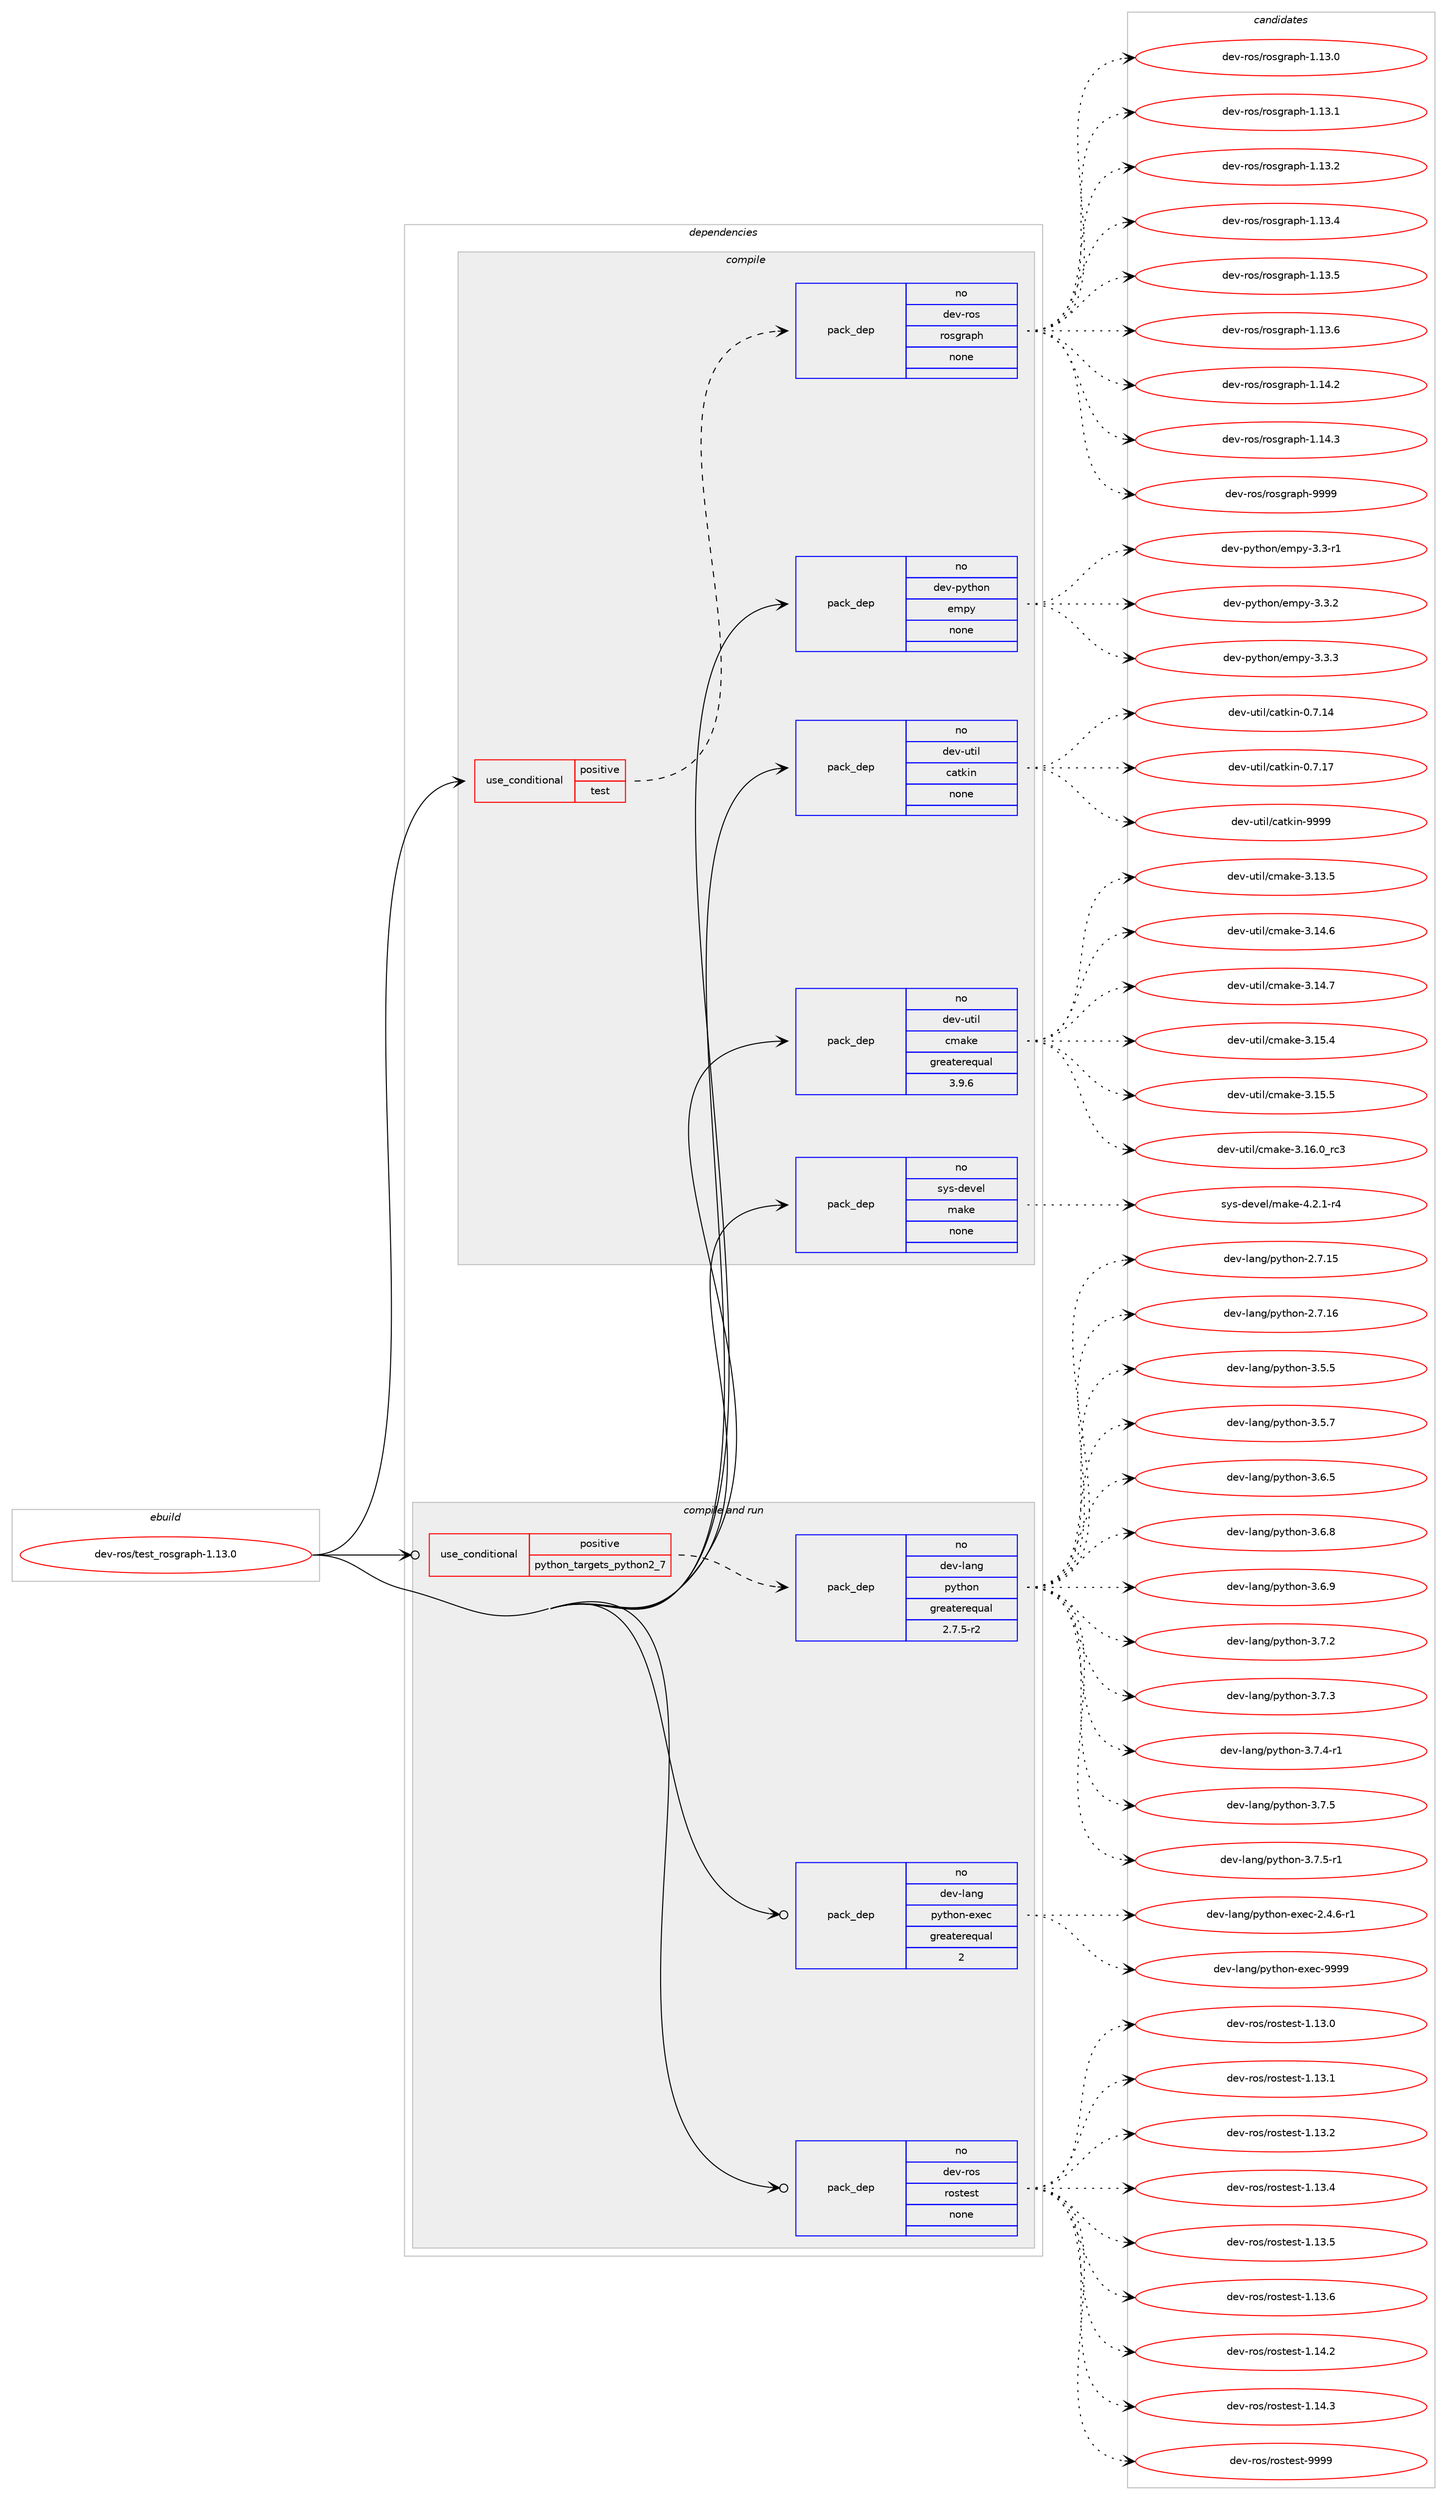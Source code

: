 digraph prolog {

# *************
# Graph options
# *************

newrank=true;
concentrate=true;
compound=true;
graph [rankdir=LR,fontname=Helvetica,fontsize=10,ranksep=1.5];#, ranksep=2.5, nodesep=0.2];
edge  [arrowhead=vee];
node  [fontname=Helvetica,fontsize=10];

# **********
# The ebuild
# **********

subgraph cluster_leftcol {
color=gray;
rank=same;
label=<<i>ebuild</i>>;
id [label="dev-ros/test_rosgraph-1.13.0", color=red, width=4, href="../dev-ros/test_rosgraph-1.13.0.svg"];
}

# ****************
# The dependencies
# ****************

subgraph cluster_midcol {
color=gray;
label=<<i>dependencies</i>>;
subgraph cluster_compile {
fillcolor="#eeeeee";
style=filled;
label=<<i>compile</i>>;
subgraph cond155758 {
dependency668812 [label=<<TABLE BORDER="0" CELLBORDER="1" CELLSPACING="0" CELLPADDING="4"><TR><TD ROWSPAN="3" CELLPADDING="10">use_conditional</TD></TR><TR><TD>positive</TD></TR><TR><TD>test</TD></TR></TABLE>>, shape=none, color=red];
subgraph pack501148 {
dependency668813 [label=<<TABLE BORDER="0" CELLBORDER="1" CELLSPACING="0" CELLPADDING="4" WIDTH="220"><TR><TD ROWSPAN="6" CELLPADDING="30">pack_dep</TD></TR><TR><TD WIDTH="110">no</TD></TR><TR><TD>dev-ros</TD></TR><TR><TD>rosgraph</TD></TR><TR><TD>none</TD></TR><TR><TD></TD></TR></TABLE>>, shape=none, color=blue];
}
dependency668812:e -> dependency668813:w [weight=20,style="dashed",arrowhead="vee"];
}
id:e -> dependency668812:w [weight=20,style="solid",arrowhead="vee"];
subgraph pack501149 {
dependency668814 [label=<<TABLE BORDER="0" CELLBORDER="1" CELLSPACING="0" CELLPADDING="4" WIDTH="220"><TR><TD ROWSPAN="6" CELLPADDING="30">pack_dep</TD></TR><TR><TD WIDTH="110">no</TD></TR><TR><TD>dev-python</TD></TR><TR><TD>empy</TD></TR><TR><TD>none</TD></TR><TR><TD></TD></TR></TABLE>>, shape=none, color=blue];
}
id:e -> dependency668814:w [weight=20,style="solid",arrowhead="vee"];
subgraph pack501150 {
dependency668815 [label=<<TABLE BORDER="0" CELLBORDER="1" CELLSPACING="0" CELLPADDING="4" WIDTH="220"><TR><TD ROWSPAN="6" CELLPADDING="30">pack_dep</TD></TR><TR><TD WIDTH="110">no</TD></TR><TR><TD>dev-util</TD></TR><TR><TD>catkin</TD></TR><TR><TD>none</TD></TR><TR><TD></TD></TR></TABLE>>, shape=none, color=blue];
}
id:e -> dependency668815:w [weight=20,style="solid",arrowhead="vee"];
subgraph pack501151 {
dependency668816 [label=<<TABLE BORDER="0" CELLBORDER="1" CELLSPACING="0" CELLPADDING="4" WIDTH="220"><TR><TD ROWSPAN="6" CELLPADDING="30">pack_dep</TD></TR><TR><TD WIDTH="110">no</TD></TR><TR><TD>dev-util</TD></TR><TR><TD>cmake</TD></TR><TR><TD>greaterequal</TD></TR><TR><TD>3.9.6</TD></TR></TABLE>>, shape=none, color=blue];
}
id:e -> dependency668816:w [weight=20,style="solid",arrowhead="vee"];
subgraph pack501152 {
dependency668817 [label=<<TABLE BORDER="0" CELLBORDER="1" CELLSPACING="0" CELLPADDING="4" WIDTH="220"><TR><TD ROWSPAN="6" CELLPADDING="30">pack_dep</TD></TR><TR><TD WIDTH="110">no</TD></TR><TR><TD>sys-devel</TD></TR><TR><TD>make</TD></TR><TR><TD>none</TD></TR><TR><TD></TD></TR></TABLE>>, shape=none, color=blue];
}
id:e -> dependency668817:w [weight=20,style="solid",arrowhead="vee"];
}
subgraph cluster_compileandrun {
fillcolor="#eeeeee";
style=filled;
label=<<i>compile and run</i>>;
subgraph cond155759 {
dependency668818 [label=<<TABLE BORDER="0" CELLBORDER="1" CELLSPACING="0" CELLPADDING="4"><TR><TD ROWSPAN="3" CELLPADDING="10">use_conditional</TD></TR><TR><TD>positive</TD></TR><TR><TD>python_targets_python2_7</TD></TR></TABLE>>, shape=none, color=red];
subgraph pack501153 {
dependency668819 [label=<<TABLE BORDER="0" CELLBORDER="1" CELLSPACING="0" CELLPADDING="4" WIDTH="220"><TR><TD ROWSPAN="6" CELLPADDING="30">pack_dep</TD></TR><TR><TD WIDTH="110">no</TD></TR><TR><TD>dev-lang</TD></TR><TR><TD>python</TD></TR><TR><TD>greaterequal</TD></TR><TR><TD>2.7.5-r2</TD></TR></TABLE>>, shape=none, color=blue];
}
dependency668818:e -> dependency668819:w [weight=20,style="dashed",arrowhead="vee"];
}
id:e -> dependency668818:w [weight=20,style="solid",arrowhead="odotvee"];
subgraph pack501154 {
dependency668820 [label=<<TABLE BORDER="0" CELLBORDER="1" CELLSPACING="0" CELLPADDING="4" WIDTH="220"><TR><TD ROWSPAN="6" CELLPADDING="30">pack_dep</TD></TR><TR><TD WIDTH="110">no</TD></TR><TR><TD>dev-lang</TD></TR><TR><TD>python-exec</TD></TR><TR><TD>greaterequal</TD></TR><TR><TD>2</TD></TR></TABLE>>, shape=none, color=blue];
}
id:e -> dependency668820:w [weight=20,style="solid",arrowhead="odotvee"];
subgraph pack501155 {
dependency668821 [label=<<TABLE BORDER="0" CELLBORDER="1" CELLSPACING="0" CELLPADDING="4" WIDTH="220"><TR><TD ROWSPAN="6" CELLPADDING="30">pack_dep</TD></TR><TR><TD WIDTH="110">no</TD></TR><TR><TD>dev-ros</TD></TR><TR><TD>rostest</TD></TR><TR><TD>none</TD></TR><TR><TD></TD></TR></TABLE>>, shape=none, color=blue];
}
id:e -> dependency668821:w [weight=20,style="solid",arrowhead="odotvee"];
}
subgraph cluster_run {
fillcolor="#eeeeee";
style=filled;
label=<<i>run</i>>;
}
}

# **************
# The candidates
# **************

subgraph cluster_choices {
rank=same;
color=gray;
label=<<i>candidates</i>>;

subgraph choice501148 {
color=black;
nodesep=1;
choice10010111845114111115471141111151031149711210445494649514648 [label="dev-ros/rosgraph-1.13.0", color=red, width=4,href="../dev-ros/rosgraph-1.13.0.svg"];
choice10010111845114111115471141111151031149711210445494649514649 [label="dev-ros/rosgraph-1.13.1", color=red, width=4,href="../dev-ros/rosgraph-1.13.1.svg"];
choice10010111845114111115471141111151031149711210445494649514650 [label="dev-ros/rosgraph-1.13.2", color=red, width=4,href="../dev-ros/rosgraph-1.13.2.svg"];
choice10010111845114111115471141111151031149711210445494649514652 [label="dev-ros/rosgraph-1.13.4", color=red, width=4,href="../dev-ros/rosgraph-1.13.4.svg"];
choice10010111845114111115471141111151031149711210445494649514653 [label="dev-ros/rosgraph-1.13.5", color=red, width=4,href="../dev-ros/rosgraph-1.13.5.svg"];
choice10010111845114111115471141111151031149711210445494649514654 [label="dev-ros/rosgraph-1.13.6", color=red, width=4,href="../dev-ros/rosgraph-1.13.6.svg"];
choice10010111845114111115471141111151031149711210445494649524650 [label="dev-ros/rosgraph-1.14.2", color=red, width=4,href="../dev-ros/rosgraph-1.14.2.svg"];
choice10010111845114111115471141111151031149711210445494649524651 [label="dev-ros/rosgraph-1.14.3", color=red, width=4,href="../dev-ros/rosgraph-1.14.3.svg"];
choice1001011184511411111547114111115103114971121044557575757 [label="dev-ros/rosgraph-9999", color=red, width=4,href="../dev-ros/rosgraph-9999.svg"];
dependency668813:e -> choice10010111845114111115471141111151031149711210445494649514648:w [style=dotted,weight="100"];
dependency668813:e -> choice10010111845114111115471141111151031149711210445494649514649:w [style=dotted,weight="100"];
dependency668813:e -> choice10010111845114111115471141111151031149711210445494649514650:w [style=dotted,weight="100"];
dependency668813:e -> choice10010111845114111115471141111151031149711210445494649514652:w [style=dotted,weight="100"];
dependency668813:e -> choice10010111845114111115471141111151031149711210445494649514653:w [style=dotted,weight="100"];
dependency668813:e -> choice10010111845114111115471141111151031149711210445494649514654:w [style=dotted,weight="100"];
dependency668813:e -> choice10010111845114111115471141111151031149711210445494649524650:w [style=dotted,weight="100"];
dependency668813:e -> choice10010111845114111115471141111151031149711210445494649524651:w [style=dotted,weight="100"];
dependency668813:e -> choice1001011184511411111547114111115103114971121044557575757:w [style=dotted,weight="100"];
}
subgraph choice501149 {
color=black;
nodesep=1;
choice1001011184511212111610411111047101109112121455146514511449 [label="dev-python/empy-3.3-r1", color=red, width=4,href="../dev-python/empy-3.3-r1.svg"];
choice1001011184511212111610411111047101109112121455146514650 [label="dev-python/empy-3.3.2", color=red, width=4,href="../dev-python/empy-3.3.2.svg"];
choice1001011184511212111610411111047101109112121455146514651 [label="dev-python/empy-3.3.3", color=red, width=4,href="../dev-python/empy-3.3.3.svg"];
dependency668814:e -> choice1001011184511212111610411111047101109112121455146514511449:w [style=dotted,weight="100"];
dependency668814:e -> choice1001011184511212111610411111047101109112121455146514650:w [style=dotted,weight="100"];
dependency668814:e -> choice1001011184511212111610411111047101109112121455146514651:w [style=dotted,weight="100"];
}
subgraph choice501150 {
color=black;
nodesep=1;
choice1001011184511711610510847999711610710511045484655464952 [label="dev-util/catkin-0.7.14", color=red, width=4,href="../dev-util/catkin-0.7.14.svg"];
choice1001011184511711610510847999711610710511045484655464955 [label="dev-util/catkin-0.7.17", color=red, width=4,href="../dev-util/catkin-0.7.17.svg"];
choice100101118451171161051084799971161071051104557575757 [label="dev-util/catkin-9999", color=red, width=4,href="../dev-util/catkin-9999.svg"];
dependency668815:e -> choice1001011184511711610510847999711610710511045484655464952:w [style=dotted,weight="100"];
dependency668815:e -> choice1001011184511711610510847999711610710511045484655464955:w [style=dotted,weight="100"];
dependency668815:e -> choice100101118451171161051084799971161071051104557575757:w [style=dotted,weight="100"];
}
subgraph choice501151 {
color=black;
nodesep=1;
choice1001011184511711610510847991099710710145514649514653 [label="dev-util/cmake-3.13.5", color=red, width=4,href="../dev-util/cmake-3.13.5.svg"];
choice1001011184511711610510847991099710710145514649524654 [label="dev-util/cmake-3.14.6", color=red, width=4,href="../dev-util/cmake-3.14.6.svg"];
choice1001011184511711610510847991099710710145514649524655 [label="dev-util/cmake-3.14.7", color=red, width=4,href="../dev-util/cmake-3.14.7.svg"];
choice1001011184511711610510847991099710710145514649534652 [label="dev-util/cmake-3.15.4", color=red, width=4,href="../dev-util/cmake-3.15.4.svg"];
choice1001011184511711610510847991099710710145514649534653 [label="dev-util/cmake-3.15.5", color=red, width=4,href="../dev-util/cmake-3.15.5.svg"];
choice1001011184511711610510847991099710710145514649544648951149951 [label="dev-util/cmake-3.16.0_rc3", color=red, width=4,href="../dev-util/cmake-3.16.0_rc3.svg"];
dependency668816:e -> choice1001011184511711610510847991099710710145514649514653:w [style=dotted,weight="100"];
dependency668816:e -> choice1001011184511711610510847991099710710145514649524654:w [style=dotted,weight="100"];
dependency668816:e -> choice1001011184511711610510847991099710710145514649524655:w [style=dotted,weight="100"];
dependency668816:e -> choice1001011184511711610510847991099710710145514649534652:w [style=dotted,weight="100"];
dependency668816:e -> choice1001011184511711610510847991099710710145514649534653:w [style=dotted,weight="100"];
dependency668816:e -> choice1001011184511711610510847991099710710145514649544648951149951:w [style=dotted,weight="100"];
}
subgraph choice501152 {
color=black;
nodesep=1;
choice1151211154510010111810110847109971071014552465046494511452 [label="sys-devel/make-4.2.1-r4", color=red, width=4,href="../sys-devel/make-4.2.1-r4.svg"];
dependency668817:e -> choice1151211154510010111810110847109971071014552465046494511452:w [style=dotted,weight="100"];
}
subgraph choice501153 {
color=black;
nodesep=1;
choice10010111845108971101034711212111610411111045504655464953 [label="dev-lang/python-2.7.15", color=red, width=4,href="../dev-lang/python-2.7.15.svg"];
choice10010111845108971101034711212111610411111045504655464954 [label="dev-lang/python-2.7.16", color=red, width=4,href="../dev-lang/python-2.7.16.svg"];
choice100101118451089711010347112121116104111110455146534653 [label="dev-lang/python-3.5.5", color=red, width=4,href="../dev-lang/python-3.5.5.svg"];
choice100101118451089711010347112121116104111110455146534655 [label="dev-lang/python-3.5.7", color=red, width=4,href="../dev-lang/python-3.5.7.svg"];
choice100101118451089711010347112121116104111110455146544653 [label="dev-lang/python-3.6.5", color=red, width=4,href="../dev-lang/python-3.6.5.svg"];
choice100101118451089711010347112121116104111110455146544656 [label="dev-lang/python-3.6.8", color=red, width=4,href="../dev-lang/python-3.6.8.svg"];
choice100101118451089711010347112121116104111110455146544657 [label="dev-lang/python-3.6.9", color=red, width=4,href="../dev-lang/python-3.6.9.svg"];
choice100101118451089711010347112121116104111110455146554650 [label="dev-lang/python-3.7.2", color=red, width=4,href="../dev-lang/python-3.7.2.svg"];
choice100101118451089711010347112121116104111110455146554651 [label="dev-lang/python-3.7.3", color=red, width=4,href="../dev-lang/python-3.7.3.svg"];
choice1001011184510897110103471121211161041111104551465546524511449 [label="dev-lang/python-3.7.4-r1", color=red, width=4,href="../dev-lang/python-3.7.4-r1.svg"];
choice100101118451089711010347112121116104111110455146554653 [label="dev-lang/python-3.7.5", color=red, width=4,href="../dev-lang/python-3.7.5.svg"];
choice1001011184510897110103471121211161041111104551465546534511449 [label="dev-lang/python-3.7.5-r1", color=red, width=4,href="../dev-lang/python-3.7.5-r1.svg"];
dependency668819:e -> choice10010111845108971101034711212111610411111045504655464953:w [style=dotted,weight="100"];
dependency668819:e -> choice10010111845108971101034711212111610411111045504655464954:w [style=dotted,weight="100"];
dependency668819:e -> choice100101118451089711010347112121116104111110455146534653:w [style=dotted,weight="100"];
dependency668819:e -> choice100101118451089711010347112121116104111110455146534655:w [style=dotted,weight="100"];
dependency668819:e -> choice100101118451089711010347112121116104111110455146544653:w [style=dotted,weight="100"];
dependency668819:e -> choice100101118451089711010347112121116104111110455146544656:w [style=dotted,weight="100"];
dependency668819:e -> choice100101118451089711010347112121116104111110455146544657:w [style=dotted,weight="100"];
dependency668819:e -> choice100101118451089711010347112121116104111110455146554650:w [style=dotted,weight="100"];
dependency668819:e -> choice100101118451089711010347112121116104111110455146554651:w [style=dotted,weight="100"];
dependency668819:e -> choice1001011184510897110103471121211161041111104551465546524511449:w [style=dotted,weight="100"];
dependency668819:e -> choice100101118451089711010347112121116104111110455146554653:w [style=dotted,weight="100"];
dependency668819:e -> choice1001011184510897110103471121211161041111104551465546534511449:w [style=dotted,weight="100"];
}
subgraph choice501154 {
color=black;
nodesep=1;
choice10010111845108971101034711212111610411111045101120101994550465246544511449 [label="dev-lang/python-exec-2.4.6-r1", color=red, width=4,href="../dev-lang/python-exec-2.4.6-r1.svg"];
choice10010111845108971101034711212111610411111045101120101994557575757 [label="dev-lang/python-exec-9999", color=red, width=4,href="../dev-lang/python-exec-9999.svg"];
dependency668820:e -> choice10010111845108971101034711212111610411111045101120101994550465246544511449:w [style=dotted,weight="100"];
dependency668820:e -> choice10010111845108971101034711212111610411111045101120101994557575757:w [style=dotted,weight="100"];
}
subgraph choice501155 {
color=black;
nodesep=1;
choice100101118451141111154711411111511610111511645494649514648 [label="dev-ros/rostest-1.13.0", color=red, width=4,href="../dev-ros/rostest-1.13.0.svg"];
choice100101118451141111154711411111511610111511645494649514649 [label="dev-ros/rostest-1.13.1", color=red, width=4,href="../dev-ros/rostest-1.13.1.svg"];
choice100101118451141111154711411111511610111511645494649514650 [label="dev-ros/rostest-1.13.2", color=red, width=4,href="../dev-ros/rostest-1.13.2.svg"];
choice100101118451141111154711411111511610111511645494649514652 [label="dev-ros/rostest-1.13.4", color=red, width=4,href="../dev-ros/rostest-1.13.4.svg"];
choice100101118451141111154711411111511610111511645494649514653 [label="dev-ros/rostest-1.13.5", color=red, width=4,href="../dev-ros/rostest-1.13.5.svg"];
choice100101118451141111154711411111511610111511645494649514654 [label="dev-ros/rostest-1.13.6", color=red, width=4,href="../dev-ros/rostest-1.13.6.svg"];
choice100101118451141111154711411111511610111511645494649524650 [label="dev-ros/rostest-1.14.2", color=red, width=4,href="../dev-ros/rostest-1.14.2.svg"];
choice100101118451141111154711411111511610111511645494649524651 [label="dev-ros/rostest-1.14.3", color=red, width=4,href="../dev-ros/rostest-1.14.3.svg"];
choice10010111845114111115471141111151161011151164557575757 [label="dev-ros/rostest-9999", color=red, width=4,href="../dev-ros/rostest-9999.svg"];
dependency668821:e -> choice100101118451141111154711411111511610111511645494649514648:w [style=dotted,weight="100"];
dependency668821:e -> choice100101118451141111154711411111511610111511645494649514649:w [style=dotted,weight="100"];
dependency668821:e -> choice100101118451141111154711411111511610111511645494649514650:w [style=dotted,weight="100"];
dependency668821:e -> choice100101118451141111154711411111511610111511645494649514652:w [style=dotted,weight="100"];
dependency668821:e -> choice100101118451141111154711411111511610111511645494649514653:w [style=dotted,weight="100"];
dependency668821:e -> choice100101118451141111154711411111511610111511645494649514654:w [style=dotted,weight="100"];
dependency668821:e -> choice100101118451141111154711411111511610111511645494649524650:w [style=dotted,weight="100"];
dependency668821:e -> choice100101118451141111154711411111511610111511645494649524651:w [style=dotted,weight="100"];
dependency668821:e -> choice10010111845114111115471141111151161011151164557575757:w [style=dotted,weight="100"];
}
}

}
